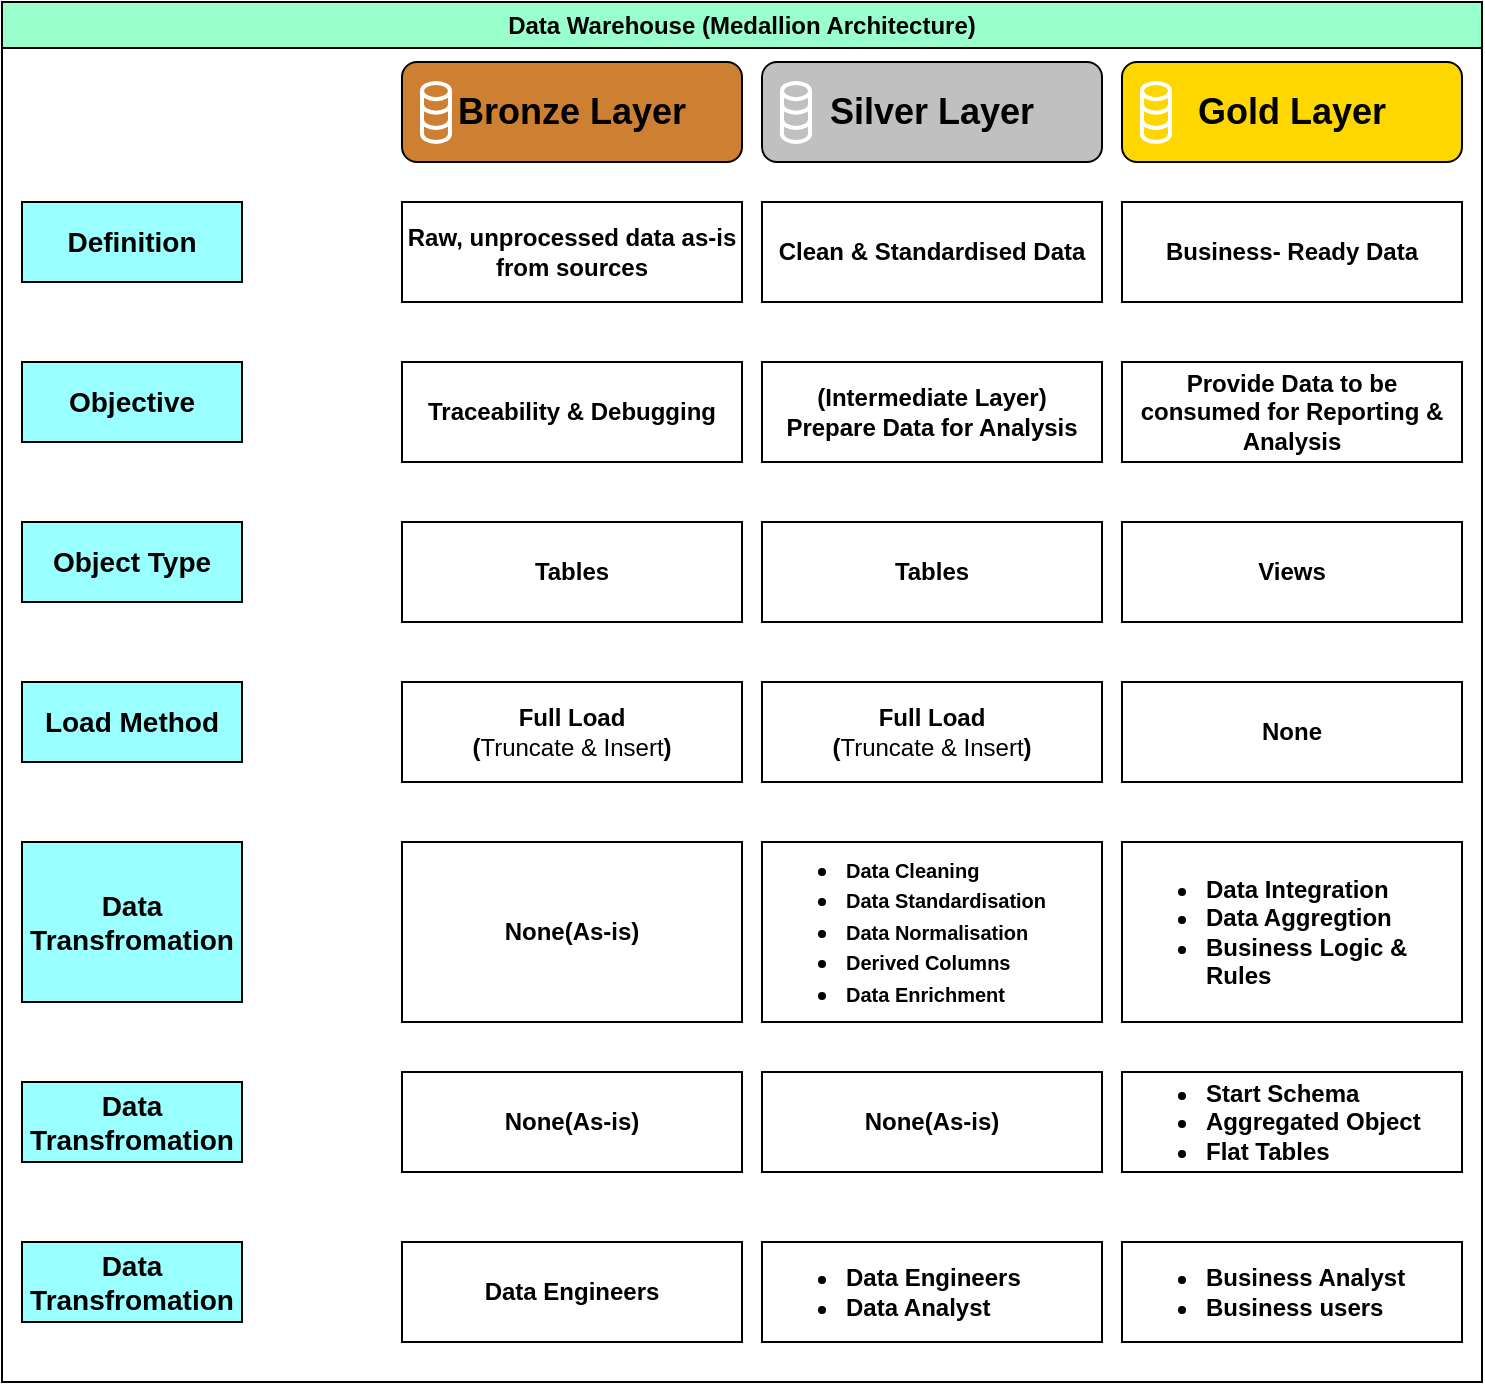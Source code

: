 <mxfile version="28.0.4">
  <diagram name="Page-1" id="zrXwAzsM7pu9NRFQfIzE">
    <mxGraphModel dx="868" dy="522" grid="1" gridSize="10" guides="1" tooltips="1" connect="1" arrows="1" fold="1" page="1" pageScale="1" pageWidth="827" pageHeight="1169" math="0" shadow="0">
      <root>
        <mxCell id="0" />
        <mxCell id="1" parent="0" />
        <mxCell id="GhF35VcygRvo94S6cIeY-1" value="Data Warehouse (Medallion Architecture)" style="swimlane;whiteSpace=wrap;html=1;fillColor=#99FFCC;" vertex="1" parent="1">
          <mxGeometry x="180" y="80" width="740" height="690" as="geometry" />
        </mxCell>
        <mxCell id="GhF35VcygRvo94S6cIeY-2" value="&lt;b&gt;&lt;font style=&quot;font-size: 18px;&quot;&gt;Gold Layer&lt;/font&gt;&lt;/b&gt;" style="rounded=1;whiteSpace=wrap;html=1;align=center;fillColor=#FFD700;" vertex="1" parent="GhF35VcygRvo94S6cIeY-1">
          <mxGeometry x="560" y="30" width="170" height="50" as="geometry" />
        </mxCell>
        <mxCell id="GhF35VcygRvo94S6cIeY-6" value="&lt;b&gt;&lt;font style=&quot;font-size: 18px;&quot;&gt;Silver Layer&lt;/font&gt;&lt;/b&gt;" style="rounded=1;whiteSpace=wrap;html=1;fillColor=#C0C0C0;" vertex="1" parent="GhF35VcygRvo94S6cIeY-1">
          <mxGeometry x="380" y="30" width="170" height="50" as="geometry" />
        </mxCell>
        <mxCell id="GhF35VcygRvo94S6cIeY-8" value="&lt;b&gt;&lt;font style=&quot;font-size: 14px;&quot;&gt;Definition&lt;/font&gt;&lt;/b&gt;" style="rounded=0;whiteSpace=wrap;html=1;fillColor=#99FFFF;" vertex="1" parent="GhF35VcygRvo94S6cIeY-1">
          <mxGeometry x="10" y="100" width="110" height="40" as="geometry" />
        </mxCell>
        <mxCell id="GhF35VcygRvo94S6cIeY-9" value="&lt;b&gt;&lt;font style=&quot;font-size: 14px;&quot;&gt;Objective&lt;/font&gt;&lt;/b&gt;" style="rounded=0;whiteSpace=wrap;html=1;fillColor=#99FFFF;" vertex="1" parent="GhF35VcygRvo94S6cIeY-1">
          <mxGeometry x="10" y="180" width="110" height="40" as="geometry" />
        </mxCell>
        <mxCell id="GhF35VcygRvo94S6cIeY-10" value="&lt;b&gt;Raw, unprocessed data as-is from sources&lt;/b&gt;" style="rounded=0;whiteSpace=wrap;html=1;" vertex="1" parent="GhF35VcygRvo94S6cIeY-1">
          <mxGeometry x="200" y="100" width="170" height="50" as="geometry" />
        </mxCell>
        <mxCell id="GhF35VcygRvo94S6cIeY-32" value="&lt;b&gt;Clean &amp;amp; Standardised Data&lt;/b&gt;" style="rounded=0;whiteSpace=wrap;html=1;" vertex="1" parent="GhF35VcygRvo94S6cIeY-1">
          <mxGeometry x="380" y="100" width="170" height="50" as="geometry" />
        </mxCell>
        <mxCell id="GhF35VcygRvo94S6cIeY-33" value="&lt;b&gt;Business- Ready Data&lt;/b&gt;" style="rounded=0;whiteSpace=wrap;html=1;" vertex="1" parent="GhF35VcygRvo94S6cIeY-1">
          <mxGeometry x="560" y="100" width="170" height="50" as="geometry" />
        </mxCell>
        <mxCell id="GhF35VcygRvo94S6cIeY-34" value="&lt;b&gt;(Intermediate Layer)&lt;/b&gt;&lt;div&gt;&lt;b&gt;Prepare Data for Analysis&lt;/b&gt;&lt;/div&gt;" style="rounded=0;whiteSpace=wrap;html=1;" vertex="1" parent="GhF35VcygRvo94S6cIeY-1">
          <mxGeometry x="380" y="180" width="170" height="50" as="geometry" />
        </mxCell>
        <mxCell id="GhF35VcygRvo94S6cIeY-35" value="&lt;b&gt;&lt;font style=&quot;font-size: 12px;&quot;&gt;Traceability &amp;amp; Debugging&lt;/font&gt;&lt;/b&gt;" style="rounded=0;whiteSpace=wrap;html=1;" vertex="1" parent="GhF35VcygRvo94S6cIeY-1">
          <mxGeometry x="200" y="180" width="170" height="50" as="geometry" />
        </mxCell>
        <mxCell id="GhF35VcygRvo94S6cIeY-47" value="&lt;b&gt;Provide Data to be consumed for Reporting &amp;amp; Analysis&lt;/b&gt;" style="rounded=0;whiteSpace=wrap;html=1;" vertex="1" parent="GhF35VcygRvo94S6cIeY-1">
          <mxGeometry x="560" y="180" width="170" height="50" as="geometry" />
        </mxCell>
        <mxCell id="GhF35VcygRvo94S6cIeY-5" value="&lt;b&gt;&lt;font style=&quot;font-size: 18px;&quot;&gt;Bronze Layer&lt;/font&gt;&lt;/b&gt;" style="rounded=1;whiteSpace=wrap;html=1;align=center;fillColor=light-dark(#CD7F32,#121212);" vertex="1" parent="GhF35VcygRvo94S6cIeY-1">
          <mxGeometry x="200" y="30" width="170" height="50" as="geometry" />
        </mxCell>
        <mxCell id="GhF35VcygRvo94S6cIeY-49" value="&lt;b&gt;&lt;font style=&quot;font-size: 14px;&quot;&gt;Object Type&lt;/font&gt;&lt;/b&gt;" style="rounded=0;whiteSpace=wrap;html=1;fillColor=#99FFFF;" vertex="1" parent="GhF35VcygRvo94S6cIeY-1">
          <mxGeometry x="10" y="260" width="110" height="40" as="geometry" />
        </mxCell>
        <mxCell id="GhF35VcygRvo94S6cIeY-50" value="&lt;b&gt;&lt;font style=&quot;font-size: 12px;&quot;&gt;Tables&lt;/font&gt;&lt;/b&gt;" style="rounded=0;whiteSpace=wrap;html=1;" vertex="1" parent="GhF35VcygRvo94S6cIeY-1">
          <mxGeometry x="200" y="260" width="170" height="50" as="geometry" />
        </mxCell>
        <mxCell id="GhF35VcygRvo94S6cIeY-51" value="&lt;b&gt;Tables&lt;/b&gt;" style="rounded=0;whiteSpace=wrap;html=1;" vertex="1" parent="GhF35VcygRvo94S6cIeY-1">
          <mxGeometry x="380" y="260" width="170" height="50" as="geometry" />
        </mxCell>
        <mxCell id="GhF35VcygRvo94S6cIeY-52" value="&lt;b&gt;&lt;font style=&quot;font-size: 12px;&quot;&gt;Views&lt;/font&gt;&lt;/b&gt;" style="rounded=0;whiteSpace=wrap;html=1;" vertex="1" parent="GhF35VcygRvo94S6cIeY-1">
          <mxGeometry x="560" y="260" width="170" height="50" as="geometry" />
        </mxCell>
        <mxCell id="GhF35VcygRvo94S6cIeY-53" value="&lt;b&gt;&lt;font style=&quot;font-size: 14px;&quot;&gt;Load Method&lt;/font&gt;&lt;/b&gt;" style="rounded=0;whiteSpace=wrap;html=1;fillColor=#99FFFF;" vertex="1" parent="GhF35VcygRvo94S6cIeY-1">
          <mxGeometry x="10" y="340" width="110" height="40" as="geometry" />
        </mxCell>
        <mxCell id="GhF35VcygRvo94S6cIeY-54" value="&lt;b&gt;&lt;font style=&quot;font-size: 12px;&quot;&gt;Full Load&lt;/font&gt;&lt;/b&gt;&lt;div&gt;&lt;font style=&quot;font-size: 12px;&quot;&gt;&lt;b&gt;(&lt;/b&gt;Truncate &amp;amp; Insert&lt;b&gt;)&lt;/b&gt;&lt;/font&gt;&lt;/div&gt;" style="rounded=0;whiteSpace=wrap;html=1;" vertex="1" parent="GhF35VcygRvo94S6cIeY-1">
          <mxGeometry x="200" y="340" width="170" height="50" as="geometry" />
        </mxCell>
        <mxCell id="GhF35VcygRvo94S6cIeY-55" value="&lt;b&gt;Full Load&lt;/b&gt;&lt;div&gt;&lt;b&gt;(&lt;/b&gt;Truncate &amp;amp; Insert&lt;b&gt;)&lt;/b&gt;&lt;/div&gt;" style="rounded=0;whiteSpace=wrap;html=1;" vertex="1" parent="GhF35VcygRvo94S6cIeY-1">
          <mxGeometry x="380" y="340" width="170" height="50" as="geometry" />
        </mxCell>
        <mxCell id="GhF35VcygRvo94S6cIeY-56" value="&lt;b&gt;&lt;font style=&quot;font-size: 12px;&quot;&gt;None&lt;/font&gt;&lt;/b&gt;" style="rounded=0;whiteSpace=wrap;html=1;" vertex="1" parent="GhF35VcygRvo94S6cIeY-1">
          <mxGeometry x="560" y="340" width="170" height="50" as="geometry" />
        </mxCell>
        <mxCell id="GhF35VcygRvo94S6cIeY-57" value="" style="html=1;verticalLabelPosition=bottom;align=center;labelBackgroundColor=#ffffff;verticalAlign=top;strokeWidth=2;strokeColor=#FFFFFF;shadow=0;dashed=0;shape=mxgraph.ios7.icons.data;fillColor=#C0C0C0;" vertex="1" parent="GhF35VcygRvo94S6cIeY-1">
          <mxGeometry x="390" y="40.45" width="14" height="29.55" as="geometry" />
        </mxCell>
        <mxCell id="GhF35VcygRvo94S6cIeY-59" value="" style="html=1;verticalLabelPosition=bottom;align=center;labelBackgroundColor=#ffffff;verticalAlign=top;strokeWidth=2;strokeColor=#FFFFFF;shadow=0;dashed=0;shape=mxgraph.ios7.icons.data;fillColor=#CD7F32;" vertex="1" parent="GhF35VcygRvo94S6cIeY-1">
          <mxGeometry x="210" y="40.45" width="14" height="29.55" as="geometry" />
        </mxCell>
        <mxCell id="GhF35VcygRvo94S6cIeY-60" value="" style="html=1;verticalLabelPosition=bottom;align=center;labelBackgroundColor=#ffffff;verticalAlign=top;strokeWidth=2;strokeColor=#FFFFFF;shadow=0;dashed=0;shape=mxgraph.ios7.icons.data;fillColor=#FFD700;" vertex="1" parent="GhF35VcygRvo94S6cIeY-1">
          <mxGeometry x="570" y="40.45" width="14" height="29.55" as="geometry" />
        </mxCell>
        <mxCell id="GhF35VcygRvo94S6cIeY-61" value="&lt;b&gt;&lt;font style=&quot;font-size: 14px;&quot;&gt;Data Transfromation&lt;/font&gt;&lt;/b&gt;" style="rounded=0;whiteSpace=wrap;html=1;fillColor=#99FFFF;" vertex="1" parent="GhF35VcygRvo94S6cIeY-1">
          <mxGeometry x="10" y="420" width="110" height="80" as="geometry" />
        </mxCell>
        <mxCell id="GhF35VcygRvo94S6cIeY-62" value="&lt;ul&gt;&lt;li&gt;&lt;b&gt;&lt;font style=&quot;font-size: 12px;&quot;&gt;Data Integration&lt;/font&gt;&lt;/b&gt;&lt;/li&gt;&lt;li&gt;&lt;b&gt;&lt;font style=&quot;font-size: 12px;&quot;&gt;Data Aggregtion&lt;/font&gt;&lt;/b&gt;&lt;/li&gt;&lt;li&gt;&lt;b&gt;&lt;font style=&quot;font-size: 12px;&quot;&gt;Business Logic &amp;amp; Rules&lt;/font&gt;&lt;/b&gt;&lt;/li&gt;&lt;/ul&gt;" style="rounded=0;whiteSpace=wrap;html=1;align=left;" vertex="1" parent="GhF35VcygRvo94S6cIeY-1">
          <mxGeometry x="560" y="420" width="170" height="90" as="geometry" />
        </mxCell>
        <mxCell id="GhF35VcygRvo94S6cIeY-63" value="&lt;pre&gt;&lt;ul style=&quot;line-height: 130%;&quot;&gt;&lt;li&gt;&lt;b style=&quot;background-color: transparent; color: light-dark(rgb(0, 0, 0), rgb(255, 255, 255)); white-space: normal;&quot;&gt;&lt;font face=&quot;Helvetica&quot; style=&quot;font-size: 10px; line-height: 130%;&quot;&gt;Data Cleaning&lt;/font&gt;&lt;/b&gt;&lt;/li&gt;&lt;li&gt;&lt;b style=&quot;background-color: transparent; color: light-dark(rgb(0, 0, 0), rgb(255, 255, 255)); white-space: normal;&quot;&gt;&lt;font face=&quot;Helvetica&quot; style=&quot;font-size: 10px; line-height: 130%;&quot;&gt;Data Standardisation&lt;/font&gt;&lt;/b&gt;&lt;/li&gt;&lt;li&gt;&lt;b style=&quot;background-color: transparent; color: light-dark(rgb(0, 0, 0), rgb(255, 255, 255)); white-space: normal;&quot;&gt;&lt;font face=&quot;Helvetica&quot; style=&quot;font-size: 10px; line-height: 130%;&quot;&gt;Data Normalisation&lt;/font&gt;&lt;/b&gt;&lt;/li&gt;&lt;li&gt;&lt;b style=&quot;background-color: transparent; color: light-dark(rgb(0, 0, 0), rgb(255, 255, 255)); white-space: normal;&quot;&gt;&lt;font face=&quot;Helvetica&quot; style=&quot;font-size: 10px; line-height: 130%;&quot;&gt;Derived Columns&lt;/font&gt;&lt;/b&gt;&lt;/li&gt;&lt;li&gt;&lt;b style=&quot;background-color: transparent; color: light-dark(rgb(0, 0, 0), rgb(255, 255, 255)); white-space: normal;&quot;&gt;&lt;font face=&quot;Helvetica&quot; style=&quot;font-size: 10px; line-height: 130%;&quot;&gt;Data Enrichment&lt;/font&gt;&lt;/b&gt;&lt;/li&gt;&lt;/ul&gt;&lt;/pre&gt;" style="rounded=0;whiteSpace=wrap;html=1;align=left;" vertex="1" parent="GhF35VcygRvo94S6cIeY-1">
          <mxGeometry x="380" y="420" width="170" height="90" as="geometry" />
        </mxCell>
        <mxCell id="GhF35VcygRvo94S6cIeY-64" value="&lt;b&gt;&lt;font style=&quot;font-size: 12px;&quot;&gt;None(As-is)&lt;/font&gt;&lt;/b&gt;" style="rounded=0;whiteSpace=wrap;html=1;" vertex="1" parent="GhF35VcygRvo94S6cIeY-1">
          <mxGeometry x="200" y="420" width="170" height="90" as="geometry" />
        </mxCell>
        <mxCell id="GhF35VcygRvo94S6cIeY-65" value="&lt;b&gt;&lt;font style=&quot;font-size: 14px;&quot;&gt;Data Transfromation&lt;/font&gt;&lt;/b&gt;" style="rounded=0;whiteSpace=wrap;html=1;fillColor=#99FFFF;" vertex="1" parent="GhF35VcygRvo94S6cIeY-1">
          <mxGeometry x="10" y="540" width="110" height="40" as="geometry" />
        </mxCell>
        <mxCell id="GhF35VcygRvo94S6cIeY-66" value="&lt;ul&gt;&lt;li&gt;&lt;b&gt;Start Schema&lt;/b&gt;&lt;/li&gt;&lt;li&gt;&lt;b&gt;Aggregated Object&lt;/b&gt;&lt;/li&gt;&lt;li&gt;&lt;b&gt;Flat Tables&lt;/b&gt;&lt;/li&gt;&lt;/ul&gt;" style="rounded=0;whiteSpace=wrap;html=1;align=left;" vertex="1" parent="GhF35VcygRvo94S6cIeY-1">
          <mxGeometry x="560" y="535" width="170" height="50" as="geometry" />
        </mxCell>
        <mxCell id="GhF35VcygRvo94S6cIeY-67" value="&lt;b&gt;None(As-is)&lt;/b&gt;" style="rounded=0;whiteSpace=wrap;html=1;" vertex="1" parent="GhF35VcygRvo94S6cIeY-1">
          <mxGeometry x="380" y="535" width="170" height="50" as="geometry" />
        </mxCell>
        <mxCell id="GhF35VcygRvo94S6cIeY-68" value="&lt;b&gt;None(As-is)&lt;/b&gt;" style="rounded=0;whiteSpace=wrap;html=1;" vertex="1" parent="GhF35VcygRvo94S6cIeY-1">
          <mxGeometry x="200" y="535" width="170" height="50" as="geometry" />
        </mxCell>
        <mxCell id="GhF35VcygRvo94S6cIeY-69" value="&lt;b&gt;&lt;font style=&quot;font-size: 14px;&quot;&gt;Data Transfromation&lt;/font&gt;&lt;/b&gt;" style="rounded=0;whiteSpace=wrap;html=1;fillColor=#99FFFF;" vertex="1" parent="GhF35VcygRvo94S6cIeY-1">
          <mxGeometry x="10" y="620" width="110" height="40" as="geometry" />
        </mxCell>
        <mxCell id="GhF35VcygRvo94S6cIeY-70" value="&lt;b&gt;Data Engineers&lt;/b&gt;" style="rounded=0;whiteSpace=wrap;html=1;" vertex="1" parent="GhF35VcygRvo94S6cIeY-1">
          <mxGeometry x="200" y="620" width="170" height="50" as="geometry" />
        </mxCell>
        <mxCell id="GhF35VcygRvo94S6cIeY-71" value="&lt;ul&gt;&lt;li&gt;&lt;b&gt;Data Engineers&lt;/b&gt;&lt;/li&gt;&lt;li&gt;&lt;b&gt;Data Analyst&lt;/b&gt;&lt;/li&gt;&lt;/ul&gt;" style="rounded=0;whiteSpace=wrap;html=1;align=left;" vertex="1" parent="GhF35VcygRvo94S6cIeY-1">
          <mxGeometry x="380" y="620" width="170" height="50" as="geometry" />
        </mxCell>
        <mxCell id="GhF35VcygRvo94S6cIeY-72" value="&lt;ul&gt;&lt;li&gt;&lt;b&gt;Business Analyst&lt;/b&gt;&lt;/li&gt;&lt;li&gt;&lt;b&gt;Business users&lt;/b&gt;&lt;/li&gt;&lt;/ul&gt;" style="rounded=0;whiteSpace=wrap;html=1;align=left;" vertex="1" parent="GhF35VcygRvo94S6cIeY-1">
          <mxGeometry x="560" y="620" width="170" height="50" as="geometry" />
        </mxCell>
      </root>
    </mxGraphModel>
  </diagram>
</mxfile>

